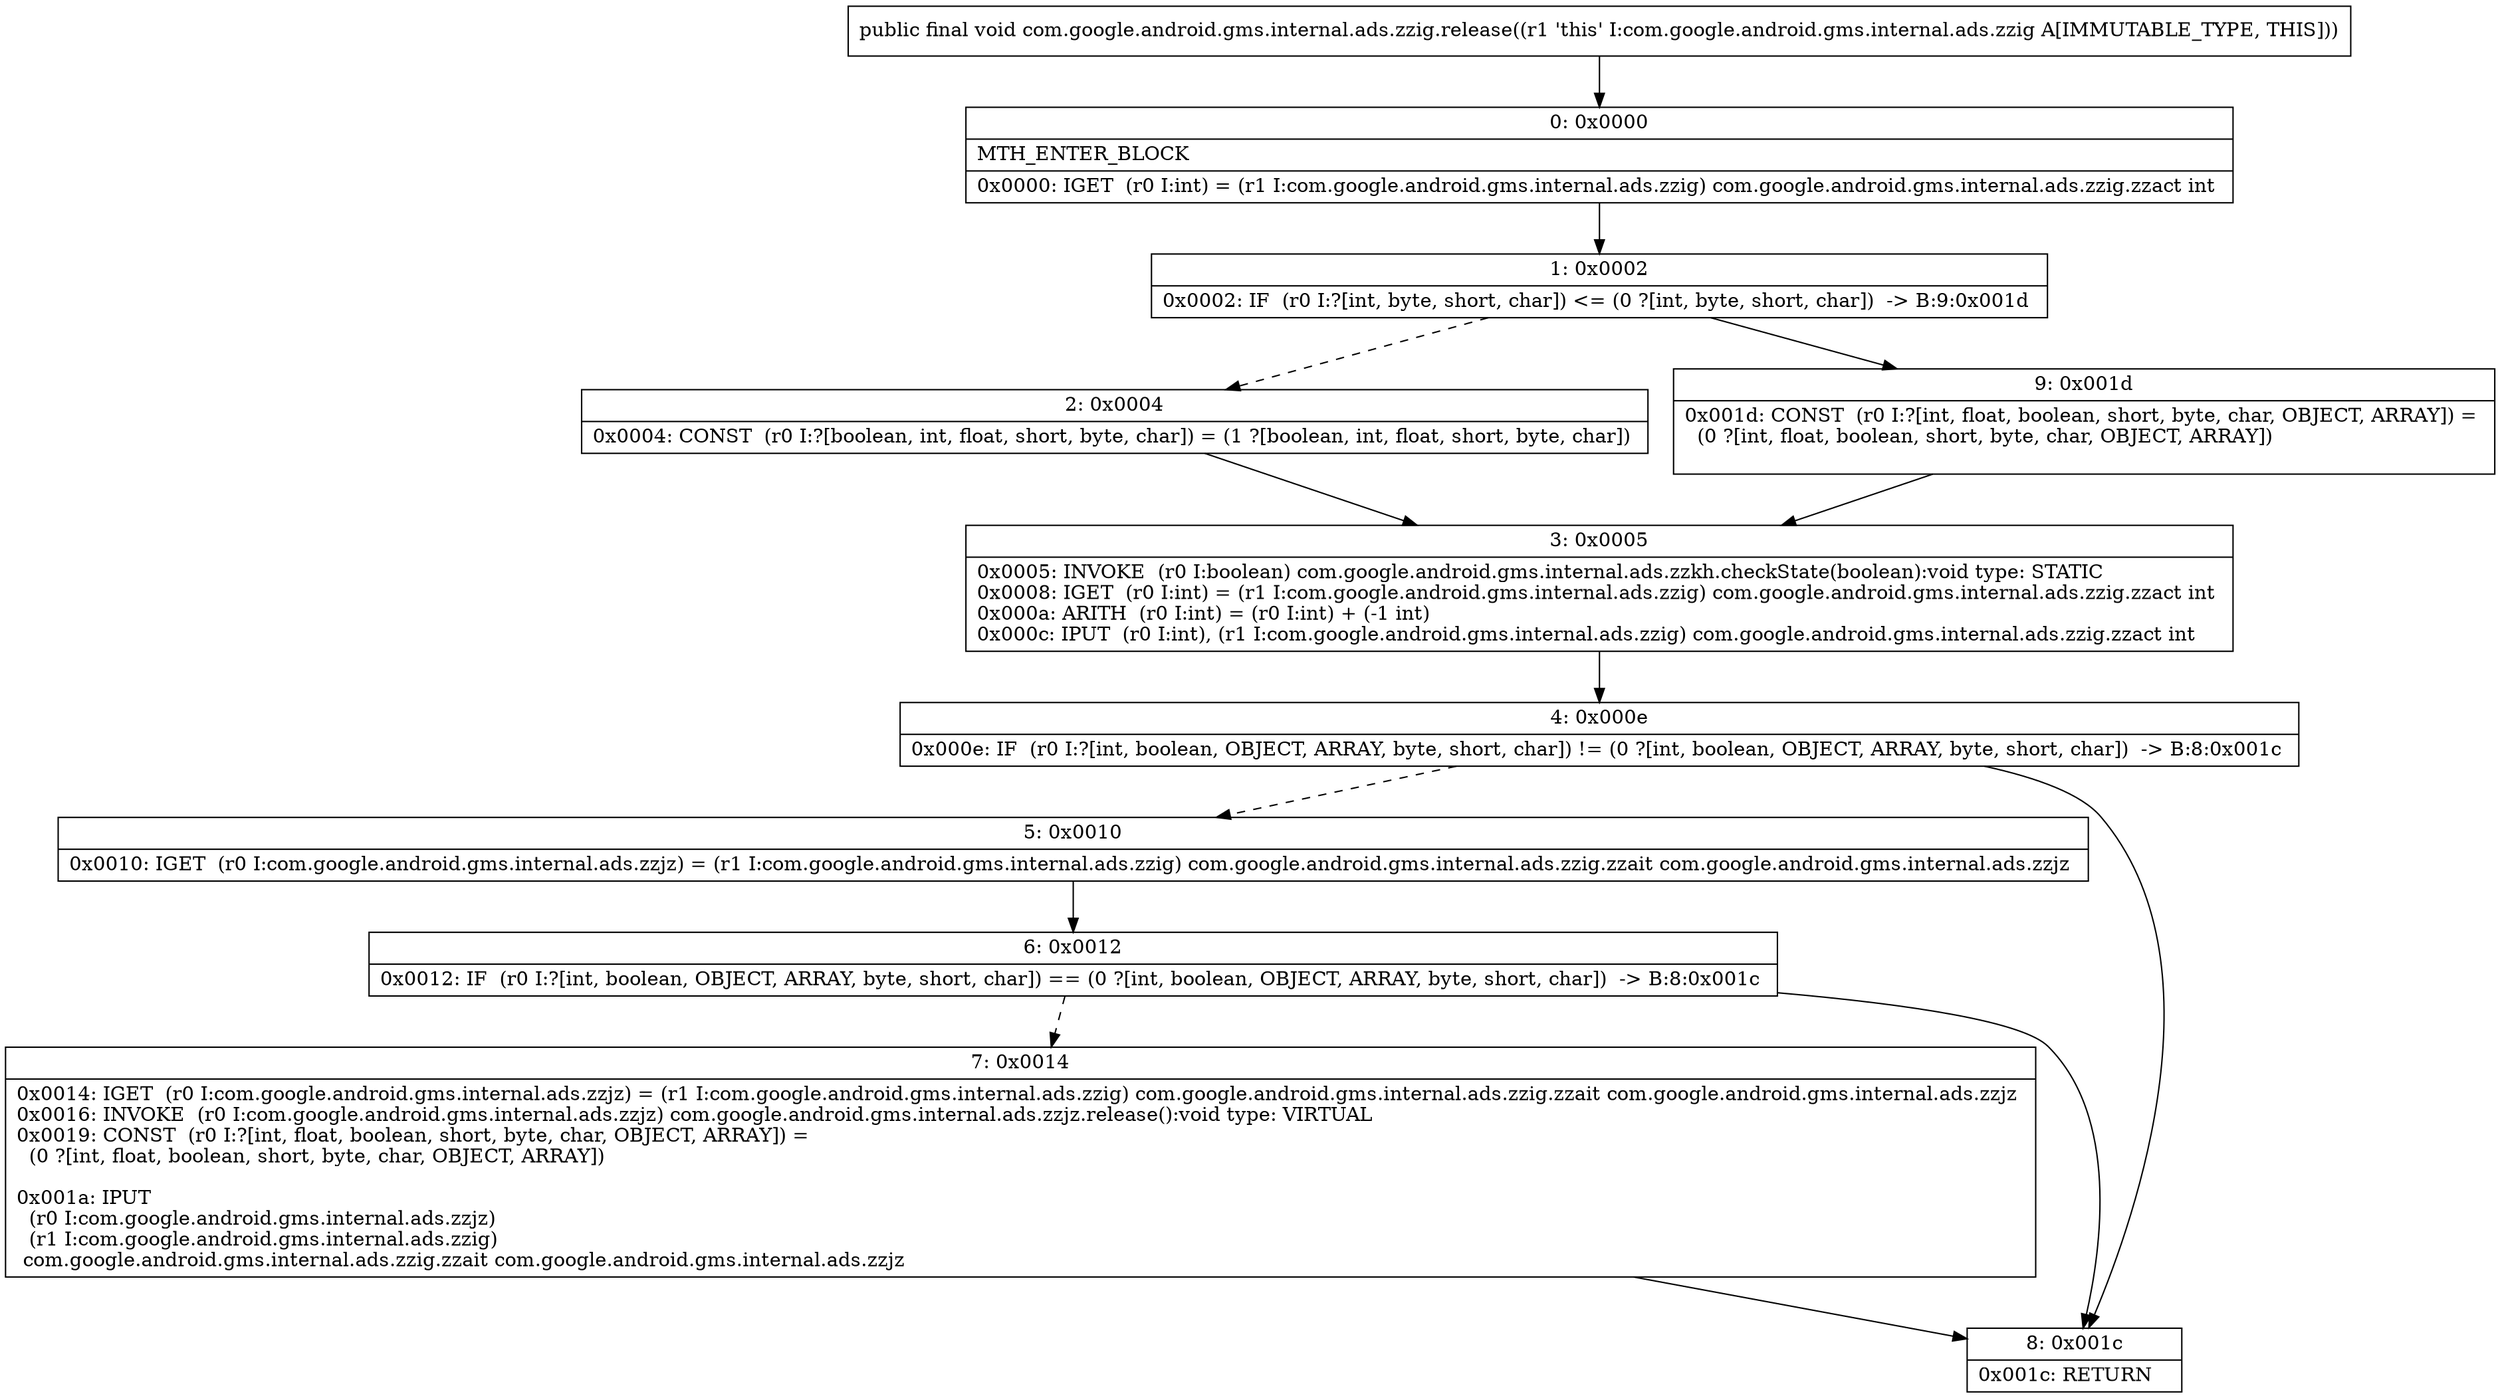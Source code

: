 digraph "CFG forcom.google.android.gms.internal.ads.zzig.release()V" {
Node_0 [shape=record,label="{0\:\ 0x0000|MTH_ENTER_BLOCK\l|0x0000: IGET  (r0 I:int) = (r1 I:com.google.android.gms.internal.ads.zzig) com.google.android.gms.internal.ads.zzig.zzact int \l}"];
Node_1 [shape=record,label="{1\:\ 0x0002|0x0002: IF  (r0 I:?[int, byte, short, char]) \<= (0 ?[int, byte, short, char])  \-\> B:9:0x001d \l}"];
Node_2 [shape=record,label="{2\:\ 0x0004|0x0004: CONST  (r0 I:?[boolean, int, float, short, byte, char]) = (1 ?[boolean, int, float, short, byte, char]) \l}"];
Node_3 [shape=record,label="{3\:\ 0x0005|0x0005: INVOKE  (r0 I:boolean) com.google.android.gms.internal.ads.zzkh.checkState(boolean):void type: STATIC \l0x0008: IGET  (r0 I:int) = (r1 I:com.google.android.gms.internal.ads.zzig) com.google.android.gms.internal.ads.zzig.zzact int \l0x000a: ARITH  (r0 I:int) = (r0 I:int) + (\-1 int) \l0x000c: IPUT  (r0 I:int), (r1 I:com.google.android.gms.internal.ads.zzig) com.google.android.gms.internal.ads.zzig.zzact int \l}"];
Node_4 [shape=record,label="{4\:\ 0x000e|0x000e: IF  (r0 I:?[int, boolean, OBJECT, ARRAY, byte, short, char]) != (0 ?[int, boolean, OBJECT, ARRAY, byte, short, char])  \-\> B:8:0x001c \l}"];
Node_5 [shape=record,label="{5\:\ 0x0010|0x0010: IGET  (r0 I:com.google.android.gms.internal.ads.zzjz) = (r1 I:com.google.android.gms.internal.ads.zzig) com.google.android.gms.internal.ads.zzig.zzait com.google.android.gms.internal.ads.zzjz \l}"];
Node_6 [shape=record,label="{6\:\ 0x0012|0x0012: IF  (r0 I:?[int, boolean, OBJECT, ARRAY, byte, short, char]) == (0 ?[int, boolean, OBJECT, ARRAY, byte, short, char])  \-\> B:8:0x001c \l}"];
Node_7 [shape=record,label="{7\:\ 0x0014|0x0014: IGET  (r0 I:com.google.android.gms.internal.ads.zzjz) = (r1 I:com.google.android.gms.internal.ads.zzig) com.google.android.gms.internal.ads.zzig.zzait com.google.android.gms.internal.ads.zzjz \l0x0016: INVOKE  (r0 I:com.google.android.gms.internal.ads.zzjz) com.google.android.gms.internal.ads.zzjz.release():void type: VIRTUAL \l0x0019: CONST  (r0 I:?[int, float, boolean, short, byte, char, OBJECT, ARRAY]) = \l  (0 ?[int, float, boolean, short, byte, char, OBJECT, ARRAY])\l \l0x001a: IPUT  \l  (r0 I:com.google.android.gms.internal.ads.zzjz)\l  (r1 I:com.google.android.gms.internal.ads.zzig)\l com.google.android.gms.internal.ads.zzig.zzait com.google.android.gms.internal.ads.zzjz \l}"];
Node_8 [shape=record,label="{8\:\ 0x001c|0x001c: RETURN   \l}"];
Node_9 [shape=record,label="{9\:\ 0x001d|0x001d: CONST  (r0 I:?[int, float, boolean, short, byte, char, OBJECT, ARRAY]) = \l  (0 ?[int, float, boolean, short, byte, char, OBJECT, ARRAY])\l \l}"];
MethodNode[shape=record,label="{public final void com.google.android.gms.internal.ads.zzig.release((r1 'this' I:com.google.android.gms.internal.ads.zzig A[IMMUTABLE_TYPE, THIS])) }"];
MethodNode -> Node_0;
Node_0 -> Node_1;
Node_1 -> Node_2[style=dashed];
Node_1 -> Node_9;
Node_2 -> Node_3;
Node_3 -> Node_4;
Node_4 -> Node_5[style=dashed];
Node_4 -> Node_8;
Node_5 -> Node_6;
Node_6 -> Node_7[style=dashed];
Node_6 -> Node_8;
Node_7 -> Node_8;
Node_9 -> Node_3;
}

